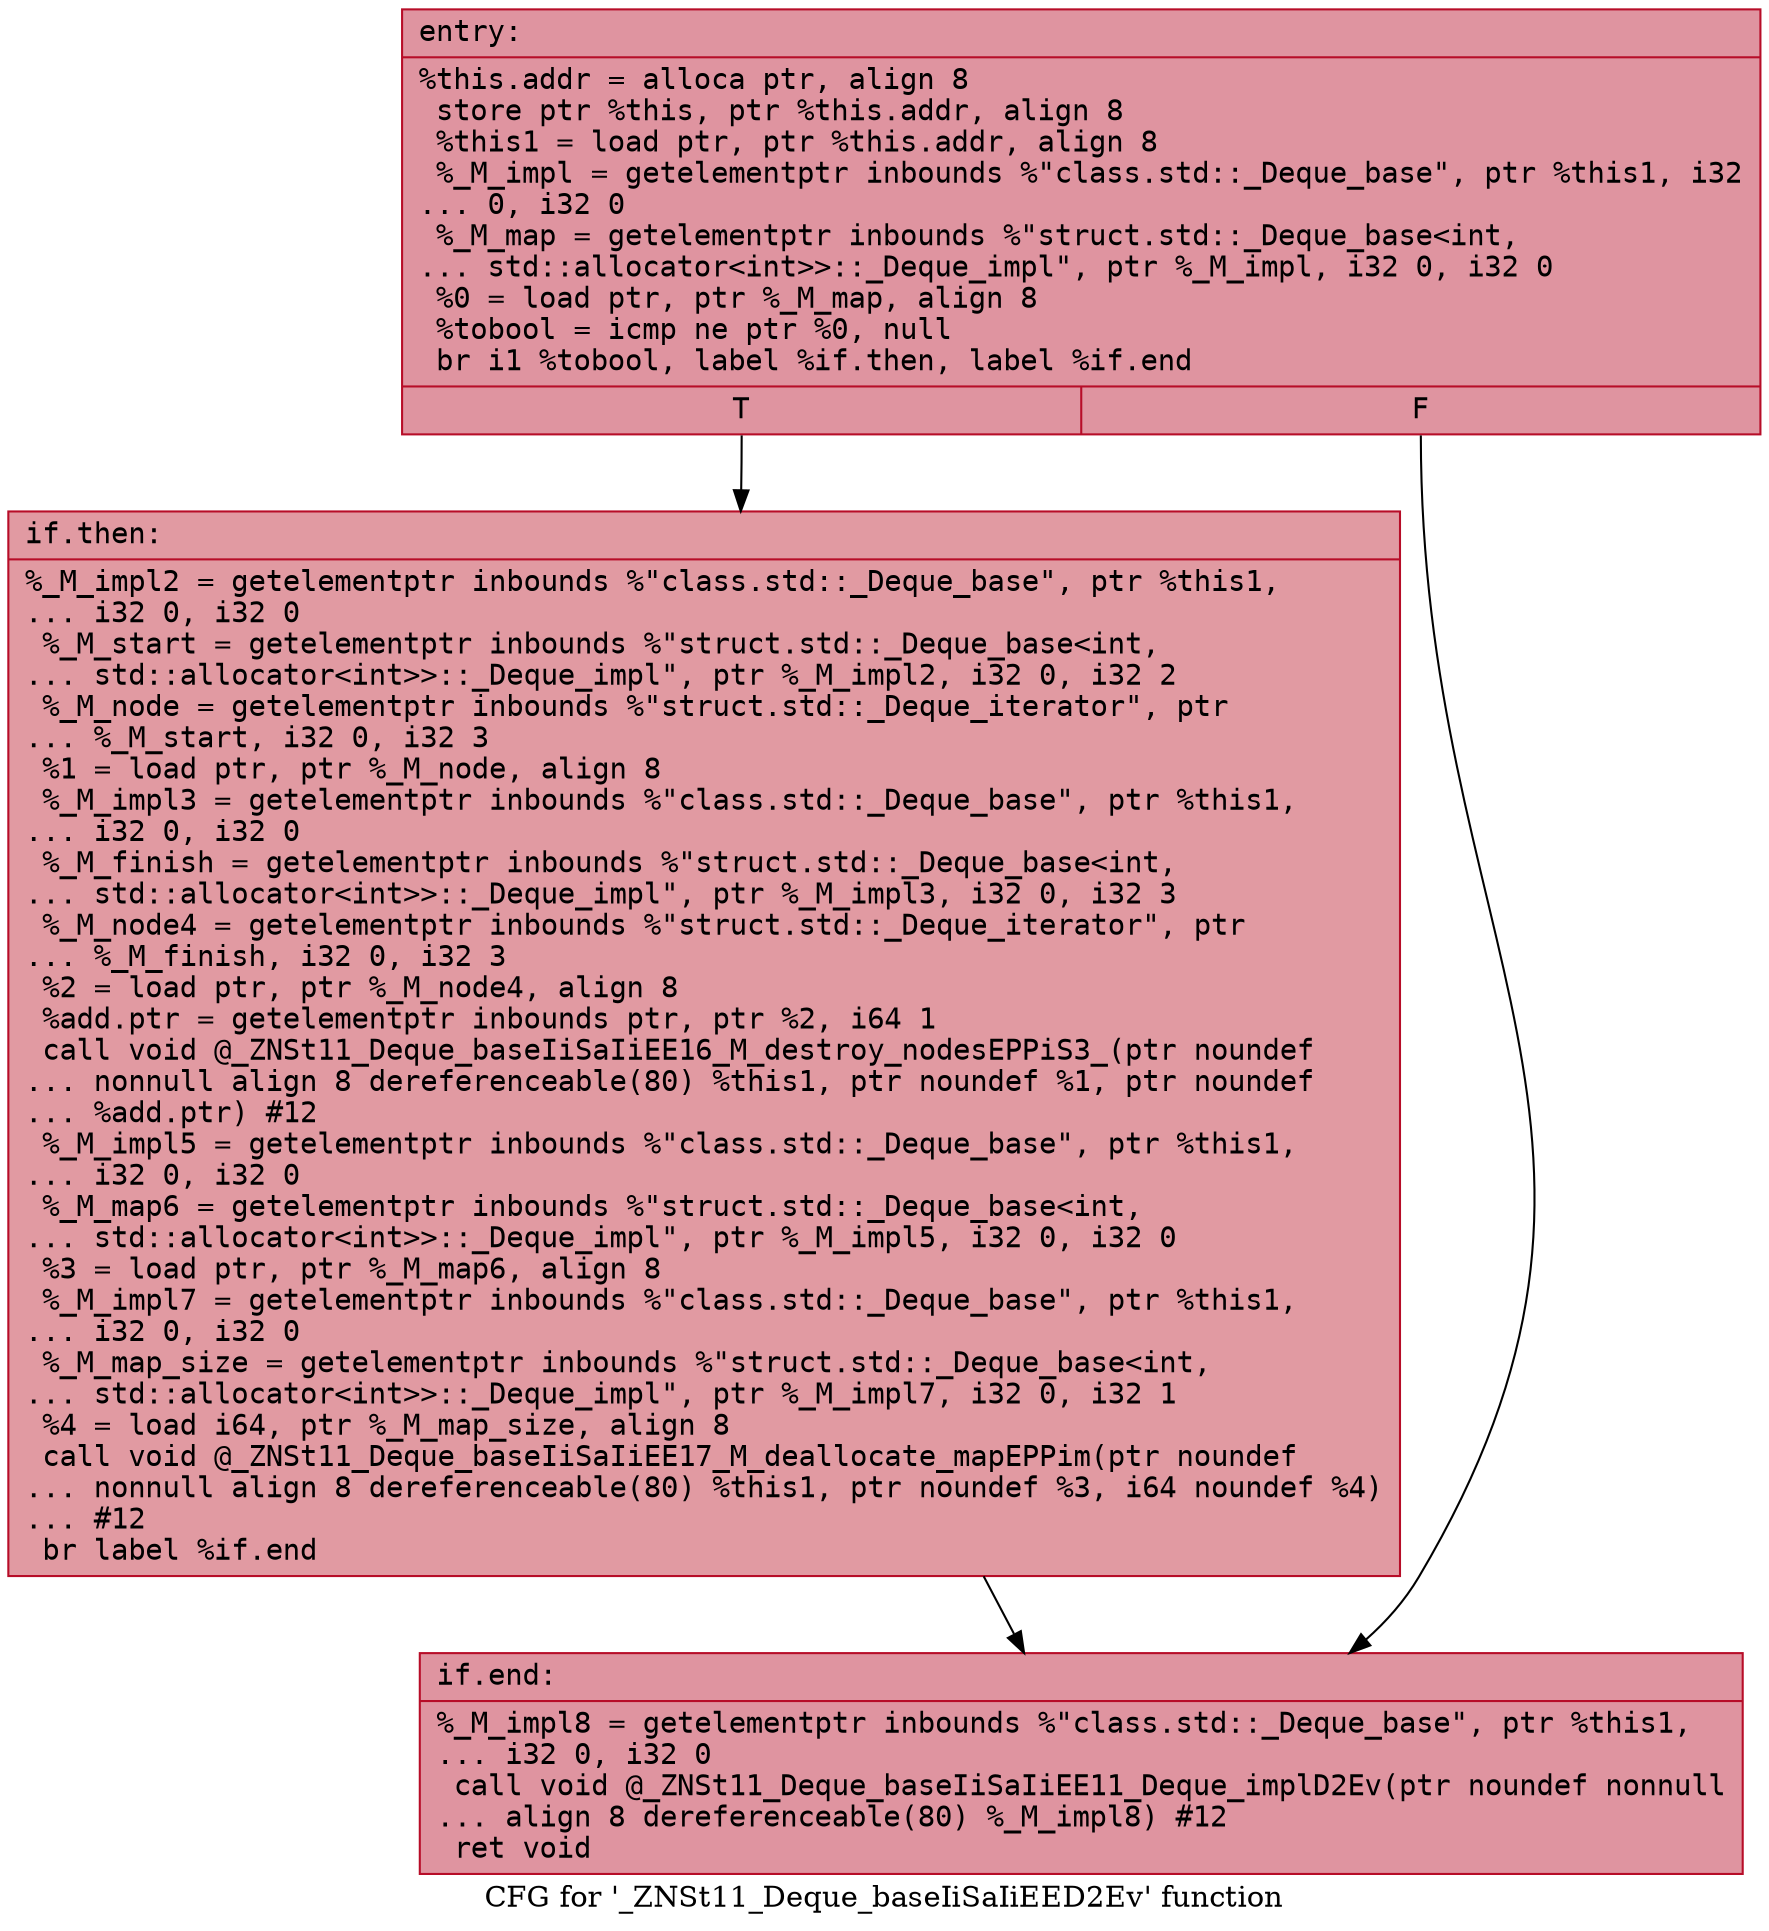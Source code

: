 digraph "CFG for '_ZNSt11_Deque_baseIiSaIiEED2Ev' function" {
	label="CFG for '_ZNSt11_Deque_baseIiSaIiEED2Ev' function";

	Node0x560dca0c4970 [shape=record,color="#b70d28ff", style=filled, fillcolor="#b70d2870" fontname="Courier",label="{entry:\l|  %this.addr = alloca ptr, align 8\l  store ptr %this, ptr %this.addr, align 8\l  %this1 = load ptr, ptr %this.addr, align 8\l  %_M_impl = getelementptr inbounds %\"class.std::_Deque_base\", ptr %this1, i32\l... 0, i32 0\l  %_M_map = getelementptr inbounds %\"struct.std::_Deque_base\<int,\l... std::allocator\<int\>\>::_Deque_impl\", ptr %_M_impl, i32 0, i32 0\l  %0 = load ptr, ptr %_M_map, align 8\l  %tobool = icmp ne ptr %0, null\l  br i1 %tobool, label %if.then, label %if.end\l|{<s0>T|<s1>F}}"];
	Node0x560dca0c4970:s0 -> Node0x560dca0c4dd0[tooltip="entry -> if.then\nProbability 62.50%" ];
	Node0x560dca0c4970:s1 -> Node0x560dca0c4e40[tooltip="entry -> if.end\nProbability 37.50%" ];
	Node0x560dca0c4dd0 [shape=record,color="#b70d28ff", style=filled, fillcolor="#bb1b2c70" fontname="Courier",label="{if.then:\l|  %_M_impl2 = getelementptr inbounds %\"class.std::_Deque_base\", ptr %this1,\l... i32 0, i32 0\l  %_M_start = getelementptr inbounds %\"struct.std::_Deque_base\<int,\l... std::allocator\<int\>\>::_Deque_impl\", ptr %_M_impl2, i32 0, i32 2\l  %_M_node = getelementptr inbounds %\"struct.std::_Deque_iterator\", ptr\l... %_M_start, i32 0, i32 3\l  %1 = load ptr, ptr %_M_node, align 8\l  %_M_impl3 = getelementptr inbounds %\"class.std::_Deque_base\", ptr %this1,\l... i32 0, i32 0\l  %_M_finish = getelementptr inbounds %\"struct.std::_Deque_base\<int,\l... std::allocator\<int\>\>::_Deque_impl\", ptr %_M_impl3, i32 0, i32 3\l  %_M_node4 = getelementptr inbounds %\"struct.std::_Deque_iterator\", ptr\l... %_M_finish, i32 0, i32 3\l  %2 = load ptr, ptr %_M_node4, align 8\l  %add.ptr = getelementptr inbounds ptr, ptr %2, i64 1\l  call void @_ZNSt11_Deque_baseIiSaIiEE16_M_destroy_nodesEPPiS3_(ptr noundef\l... nonnull align 8 dereferenceable(80) %this1, ptr noundef %1, ptr noundef\l... %add.ptr) #12\l  %_M_impl5 = getelementptr inbounds %\"class.std::_Deque_base\", ptr %this1,\l... i32 0, i32 0\l  %_M_map6 = getelementptr inbounds %\"struct.std::_Deque_base\<int,\l... std::allocator\<int\>\>::_Deque_impl\", ptr %_M_impl5, i32 0, i32 0\l  %3 = load ptr, ptr %_M_map6, align 8\l  %_M_impl7 = getelementptr inbounds %\"class.std::_Deque_base\", ptr %this1,\l... i32 0, i32 0\l  %_M_map_size = getelementptr inbounds %\"struct.std::_Deque_base\<int,\l... std::allocator\<int\>\>::_Deque_impl\", ptr %_M_impl7, i32 0, i32 1\l  %4 = load i64, ptr %_M_map_size, align 8\l  call void @_ZNSt11_Deque_baseIiSaIiEE17_M_deallocate_mapEPPim(ptr noundef\l... nonnull align 8 dereferenceable(80) %this1, ptr noundef %3, i64 noundef %4)\l... #12\l  br label %if.end\l}"];
	Node0x560dca0c4dd0 -> Node0x560dca0c4e40[tooltip="if.then -> if.end\nProbability 100.00%" ];
	Node0x560dca0c4e40 [shape=record,color="#b70d28ff", style=filled, fillcolor="#b70d2870" fontname="Courier",label="{if.end:\l|  %_M_impl8 = getelementptr inbounds %\"class.std::_Deque_base\", ptr %this1,\l... i32 0, i32 0\l  call void @_ZNSt11_Deque_baseIiSaIiEE11_Deque_implD2Ev(ptr noundef nonnull\l... align 8 dereferenceable(80) %_M_impl8) #12\l  ret void\l}"];
}
